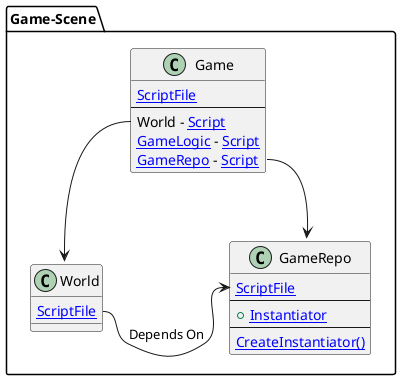 ﻿@startuml

package Game-Scene [[../../TestCases/HasDependency/Game.tscn]] {
	
class Game  {
	[[../../Game/Game.cs ScriptFile]]
--
World - [[../../World/World.cs Script]]
	[[../../Game/Game.cs:22 GameLogic]] - [[../../TestCases/HasDependency/Logic/GameLogic.cs Script]]
	[[../../Game/Game.cs:21 GameRepo]] - [[../../TestCases/HasDependency/Domain/GameRepo.cs Script]]
}

	
class World  {
	[[../../World/World.cs ScriptFile]]
}

	
class GameRepo  {
	[[../../TestCases/HasDependency/Domain/GameRepo.cs ScriptFile]]
--
+ [[../../TestCases/HasDependency/Domain/GameRepo.cs:15 Instantiator]]
--
[[../../TestCases/HasDependency/Domain/GameRepo.cs:17 CreateInstantiator()]]
}

	Game::World --> World
	Game::GameRepo --> GameRepo
	World::ScriptFile -> GameRepo::ScriptFile : "Depends On"
}

@enduml